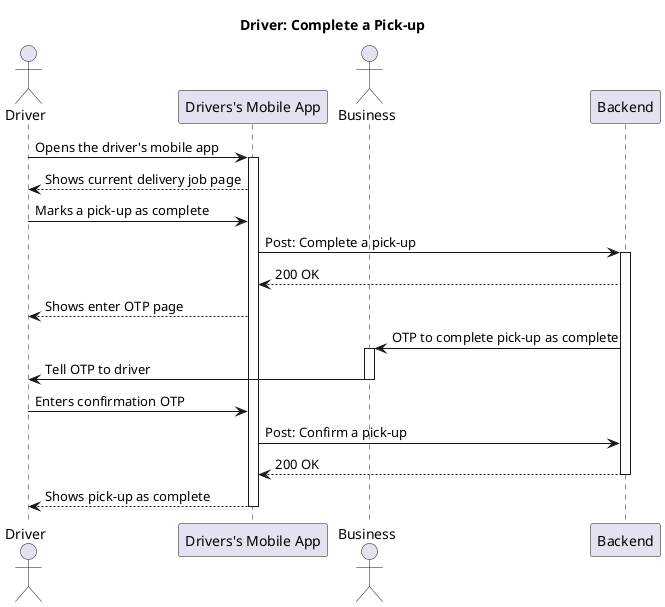 @startuml

title "Driver: Complete a Pick-up"

actor Driver as D
participant "Drivers's Mobile App" as App

actor Business as B

participant Backend

D -> App ++: Opens the driver's mobile app
D <-- App: Shows current delivery job page
D -> App: Marks a pick-up as complete
App -> Backend ++: Post: Complete a pick-up
App <-- Backend: 200 OK
D <-- App: Shows enter OTP page
B <- Backend ++: OTP to complete pick-up as complete
D <- B --: Tell OTP to driver 
D -> App: Enters confirmation OTP
App -> Backend: Post: Confirm a pick-up
App <-- Backend --: 200 OK
D <-- App --: Shows pick-up as complete

@enduml
